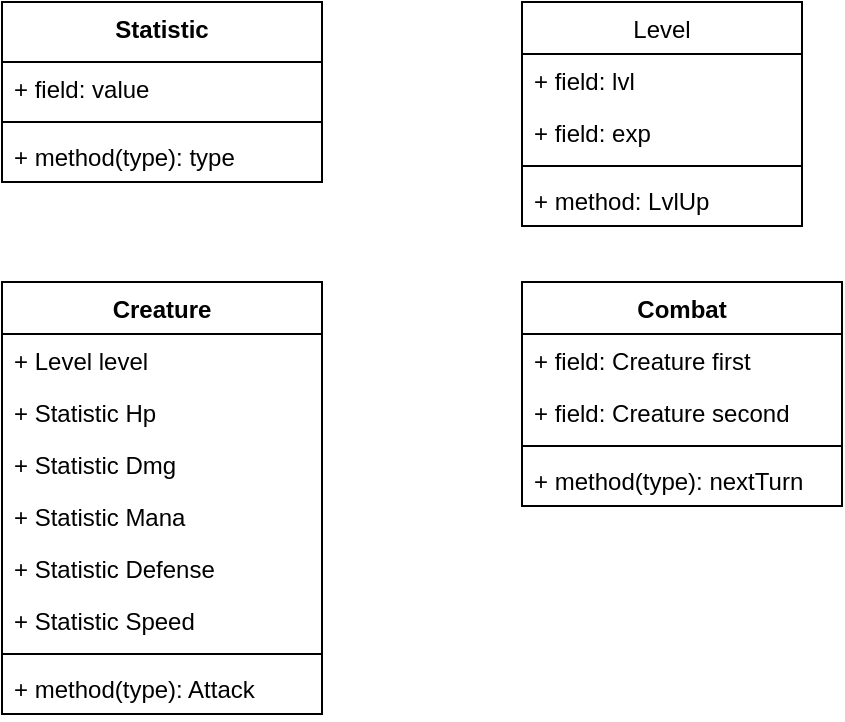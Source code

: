 <mxfile version="20.5.3" type="device"><diagram id="mkeVdj4EkrmIS6puShun" name="Page-1"><mxGraphModel dx="1662" dy="820" grid="1" gridSize="10" guides="1" tooltips="1" connect="1" arrows="1" fold="1" page="1" pageScale="1" pageWidth="850" pageHeight="1100" math="0" shadow="0"><root><mxCell id="0"/><mxCell id="1" parent="0"/><mxCell id="L7CNbgSHUTAf7_rqXJOl-34" value="Combat" style="swimlane;fontStyle=1;align=center;verticalAlign=top;childLayout=stackLayout;horizontal=1;startSize=26;horizontalStack=0;resizeParent=1;resizeParentMax=0;resizeLast=0;collapsible=1;marginBottom=0;" vertex="1" parent="1"><mxGeometry x="370" y="150" width="160" height="112" as="geometry"/></mxCell><mxCell id="L7CNbgSHUTAf7_rqXJOl-38" value="+ field: Creature first" style="text;strokeColor=none;fillColor=none;align=left;verticalAlign=top;spacingLeft=4;spacingRight=4;overflow=hidden;rotatable=0;points=[[0,0.5],[1,0.5]];portConstraint=eastwest;" vertex="1" parent="L7CNbgSHUTAf7_rqXJOl-34"><mxGeometry y="26" width="160" height="26" as="geometry"/></mxCell><mxCell id="L7CNbgSHUTAf7_rqXJOl-35" value="+ field: Creature second" style="text;strokeColor=none;fillColor=none;align=left;verticalAlign=top;spacingLeft=4;spacingRight=4;overflow=hidden;rotatable=0;points=[[0,0.5],[1,0.5]];portConstraint=eastwest;" vertex="1" parent="L7CNbgSHUTAf7_rqXJOl-34"><mxGeometry y="52" width="160" height="26" as="geometry"/></mxCell><mxCell id="L7CNbgSHUTAf7_rqXJOl-36" value="" style="line;strokeWidth=1;fillColor=none;align=left;verticalAlign=middle;spacingTop=-1;spacingLeft=3;spacingRight=3;rotatable=0;labelPosition=right;points=[];portConstraint=eastwest;strokeColor=inherit;" vertex="1" parent="L7CNbgSHUTAf7_rqXJOl-34"><mxGeometry y="78" width="160" height="8" as="geometry"/></mxCell><mxCell id="L7CNbgSHUTAf7_rqXJOl-37" value="+ method(type): nextTurn" style="text;strokeColor=none;fillColor=none;align=left;verticalAlign=top;spacingLeft=4;spacingRight=4;overflow=hidden;rotatable=0;points=[[0,0.5],[1,0.5]];portConstraint=eastwest;" vertex="1" parent="L7CNbgSHUTAf7_rqXJOl-34"><mxGeometry y="86" width="160" height="26" as="geometry"/></mxCell><mxCell id="L7CNbgSHUTAf7_rqXJOl-1" value="Creature" style="swimlane;fontStyle=1;align=center;verticalAlign=top;childLayout=stackLayout;horizontal=1;startSize=26;horizontalStack=0;resizeParent=1;resizeParentMax=0;resizeLast=0;collapsible=1;marginBottom=0;" vertex="1" parent="1"><mxGeometry x="110" y="150" width="160" height="216" as="geometry"/></mxCell><mxCell id="L7CNbgSHUTAf7_rqXJOl-26" value="+ Level level" style="text;strokeColor=none;fillColor=none;align=left;verticalAlign=top;spacingLeft=4;spacingRight=4;overflow=hidden;rotatable=0;points=[[0,0.5],[1,0.5]];portConstraint=eastwest;" vertex="1" parent="L7CNbgSHUTAf7_rqXJOl-1"><mxGeometry y="26" width="160" height="26" as="geometry"/></mxCell><mxCell id="L7CNbgSHUTAf7_rqXJOl-22" value="+ Statistic Hp" style="text;strokeColor=none;fillColor=none;align=left;verticalAlign=top;spacingLeft=4;spacingRight=4;overflow=hidden;rotatable=0;points=[[0,0.5],[1,0.5]];portConstraint=eastwest;" vertex="1" parent="L7CNbgSHUTAf7_rqXJOl-1"><mxGeometry y="52" width="160" height="26" as="geometry"/></mxCell><mxCell id="L7CNbgSHUTAf7_rqXJOl-24" value="+ Statistic Dmg" style="text;strokeColor=none;fillColor=none;align=left;verticalAlign=top;spacingLeft=4;spacingRight=4;overflow=hidden;rotatable=0;points=[[0,0.5],[1,0.5]];portConstraint=eastwest;" vertex="1" parent="L7CNbgSHUTAf7_rqXJOl-1"><mxGeometry y="78" width="160" height="26" as="geometry"/></mxCell><mxCell id="L7CNbgSHUTAf7_rqXJOl-23" value="+ Statistic Mana" style="text;strokeColor=none;fillColor=none;align=left;verticalAlign=top;spacingLeft=4;spacingRight=4;overflow=hidden;rotatable=0;points=[[0,0.5],[1,0.5]];portConstraint=eastwest;" vertex="1" parent="L7CNbgSHUTAf7_rqXJOl-1"><mxGeometry y="104" width="160" height="26" as="geometry"/></mxCell><mxCell id="L7CNbgSHUTAf7_rqXJOl-2" value="+ Statistic Defense" style="text;strokeColor=none;fillColor=none;align=left;verticalAlign=top;spacingLeft=4;spacingRight=4;overflow=hidden;rotatable=0;points=[[0,0.5],[1,0.5]];portConstraint=eastwest;" vertex="1" parent="L7CNbgSHUTAf7_rqXJOl-1"><mxGeometry y="130" width="160" height="26" as="geometry"/></mxCell><mxCell id="L7CNbgSHUTAf7_rqXJOl-21" value="+ Statistic Speed" style="text;strokeColor=none;fillColor=none;align=left;verticalAlign=top;spacingLeft=4;spacingRight=4;overflow=hidden;rotatable=0;points=[[0,0.5],[1,0.5]];portConstraint=eastwest;" vertex="1" parent="L7CNbgSHUTAf7_rqXJOl-1"><mxGeometry y="156" width="160" height="26" as="geometry"/></mxCell><mxCell id="L7CNbgSHUTAf7_rqXJOl-3" value="" style="line;strokeWidth=1;fillColor=none;align=left;verticalAlign=middle;spacingTop=-1;spacingLeft=3;spacingRight=3;rotatable=0;labelPosition=right;points=[];portConstraint=eastwest;strokeColor=inherit;" vertex="1" parent="L7CNbgSHUTAf7_rqXJOl-1"><mxGeometry y="182" width="160" height="8" as="geometry"/></mxCell><mxCell id="L7CNbgSHUTAf7_rqXJOl-4" value="+ method(type): Attack" style="text;strokeColor=none;fillColor=none;align=left;verticalAlign=top;spacingLeft=4;spacingRight=4;overflow=hidden;rotatable=0;points=[[0,0.5],[1,0.5]];portConstraint=eastwest;" vertex="1" parent="L7CNbgSHUTAf7_rqXJOl-1"><mxGeometry y="190" width="160" height="26" as="geometry"/></mxCell><mxCell id="L7CNbgSHUTAf7_rqXJOl-5" value="Statistic" style="swimlane;fontStyle=1;align=center;verticalAlign=top;childLayout=stackLayout;horizontal=1;startSize=30;horizontalStack=0;resizeParent=1;resizeParentMax=0;resizeLast=0;collapsible=1;marginBottom=0;" vertex="1" parent="1"><mxGeometry x="110" y="10" width="160" height="90" as="geometry"/></mxCell><mxCell id="L7CNbgSHUTAf7_rqXJOl-6" value="+ field: value" style="text;strokeColor=none;fillColor=none;align=left;verticalAlign=top;spacingLeft=4;spacingRight=4;overflow=hidden;rotatable=0;points=[[0,0.5],[1,0.5]];portConstraint=eastwest;" vertex="1" parent="L7CNbgSHUTAf7_rqXJOl-5"><mxGeometry y="30" width="160" height="26" as="geometry"/></mxCell><mxCell id="L7CNbgSHUTAf7_rqXJOl-7" value="" style="line;strokeWidth=1;fillColor=none;align=left;verticalAlign=middle;spacingTop=-1;spacingLeft=3;spacingRight=3;rotatable=0;labelPosition=right;points=[];portConstraint=eastwest;strokeColor=inherit;" vertex="1" parent="L7CNbgSHUTAf7_rqXJOl-5"><mxGeometry y="56" width="160" height="8" as="geometry"/></mxCell><mxCell id="L7CNbgSHUTAf7_rqXJOl-8" value="+ method(type): type" style="text;strokeColor=none;fillColor=none;align=left;verticalAlign=top;spacingLeft=4;spacingRight=4;overflow=hidden;rotatable=0;points=[[0,0.5],[1,0.5]];portConstraint=eastwest;" vertex="1" parent="L7CNbgSHUTAf7_rqXJOl-5"><mxGeometry y="64" width="160" height="26" as="geometry"/></mxCell><mxCell id="L7CNbgSHUTAf7_rqXJOl-27" value="Level" style="swimlane;fontStyle=0;childLayout=stackLayout;horizontal=1;startSize=26;fillColor=none;horizontalStack=0;resizeParent=1;resizeParentMax=0;resizeLast=0;collapsible=1;marginBottom=0;" vertex="1" parent="1"><mxGeometry x="370" y="10" width="140" height="112" as="geometry"/></mxCell><mxCell id="L7CNbgSHUTAf7_rqXJOl-28" value="+ field: lvl" style="text;strokeColor=none;fillColor=none;align=left;verticalAlign=top;spacingLeft=4;spacingRight=4;overflow=hidden;rotatable=0;points=[[0,0.5],[1,0.5]];portConstraint=eastwest;" vertex="1" parent="L7CNbgSHUTAf7_rqXJOl-27"><mxGeometry y="26" width="140" height="26" as="geometry"/></mxCell><mxCell id="L7CNbgSHUTAf7_rqXJOl-29" value="+ field: exp" style="text;strokeColor=none;fillColor=none;align=left;verticalAlign=top;spacingLeft=4;spacingRight=4;overflow=hidden;rotatable=0;points=[[0,0.5],[1,0.5]];portConstraint=eastwest;" vertex="1" parent="L7CNbgSHUTAf7_rqXJOl-27"><mxGeometry y="52" width="140" height="26" as="geometry"/></mxCell><mxCell id="L7CNbgSHUTAf7_rqXJOl-31" value="" style="line;strokeWidth=1;fillColor=none;align=left;verticalAlign=middle;spacingTop=-1;spacingLeft=3;spacingRight=3;rotatable=0;labelPosition=right;points=[];portConstraint=eastwest;strokeColor=inherit;" vertex="1" parent="L7CNbgSHUTAf7_rqXJOl-27"><mxGeometry y="78" width="140" height="8" as="geometry"/></mxCell><mxCell id="L7CNbgSHUTAf7_rqXJOl-32" value="+ method: LvlUp&#xA;" style="text;strokeColor=none;fillColor=none;align=left;verticalAlign=top;spacingLeft=4;spacingRight=4;overflow=hidden;rotatable=0;points=[[0,0.5],[1,0.5]];portConstraint=eastwest;" vertex="1" parent="L7CNbgSHUTAf7_rqXJOl-27"><mxGeometry y="86" width="140" height="26" as="geometry"/></mxCell></root></mxGraphModel></diagram></mxfile>